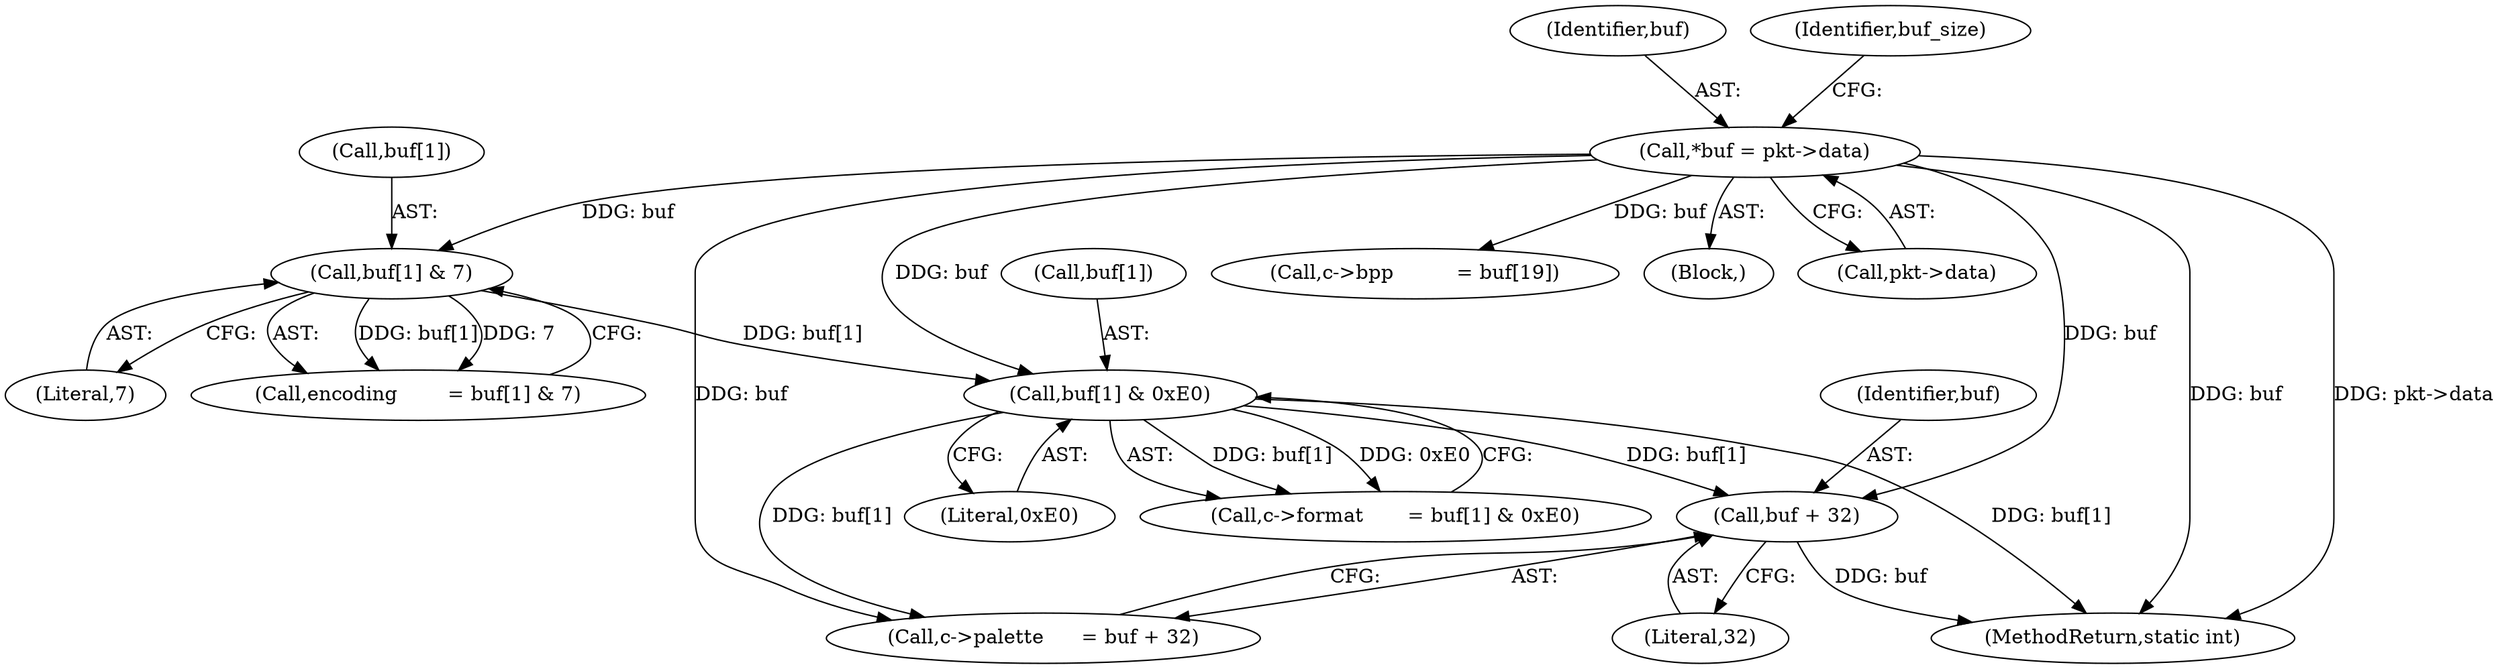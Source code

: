 digraph "0_FFmpeg_e1b60aad77c27ed5d4dfc11e5e6a05a38c70489d@pointer" {
"1000188" [label="(Call,buf + 32)"];
"1000149" [label="(Call,buf[1] & 0xE0)"];
"1000140" [label="(Call,buf[1] & 7)"];
"1000127" [label="(Call,*buf = pkt->data)"];
"1000168" [label="(Call,c->bpp          = buf[19])"];
"1000508" [label="(MethodReturn,static int)"];
"1000189" [label="(Identifier,buf)"];
"1000190" [label="(Literal,32)"];
"1000188" [label="(Call,buf + 32)"];
"1000150" [label="(Call,buf[1])"];
"1000144" [label="(Literal,7)"];
"1000128" [label="(Identifier,buf)"];
"1000184" [label="(Call,c->palette      = buf + 32)"];
"1000127" [label="(Call,*buf = pkt->data)"];
"1000153" [label="(Literal,0xE0)"];
"1000140" [label="(Call,buf[1] & 7)"];
"1000149" [label="(Call,buf[1] & 0xE0)"];
"1000105" [label="(Block,)"];
"1000141" [label="(Call,buf[1])"];
"1000145" [label="(Call,c->format       = buf[1] & 0xE0)"];
"1000129" [label="(Call,pkt->data)"];
"1000134" [label="(Identifier,buf_size)"];
"1000138" [label="(Call,encoding        = buf[1] & 7)"];
"1000188" -> "1000184"  [label="AST: "];
"1000188" -> "1000190"  [label="CFG: "];
"1000189" -> "1000188"  [label="AST: "];
"1000190" -> "1000188"  [label="AST: "];
"1000184" -> "1000188"  [label="CFG: "];
"1000188" -> "1000508"  [label="DDG: buf"];
"1000149" -> "1000188"  [label="DDG: buf[1]"];
"1000127" -> "1000188"  [label="DDG: buf"];
"1000149" -> "1000145"  [label="AST: "];
"1000149" -> "1000153"  [label="CFG: "];
"1000150" -> "1000149"  [label="AST: "];
"1000153" -> "1000149"  [label="AST: "];
"1000145" -> "1000149"  [label="CFG: "];
"1000149" -> "1000508"  [label="DDG: buf[1]"];
"1000149" -> "1000145"  [label="DDG: buf[1]"];
"1000149" -> "1000145"  [label="DDG: 0xE0"];
"1000140" -> "1000149"  [label="DDG: buf[1]"];
"1000127" -> "1000149"  [label="DDG: buf"];
"1000149" -> "1000184"  [label="DDG: buf[1]"];
"1000140" -> "1000138"  [label="AST: "];
"1000140" -> "1000144"  [label="CFG: "];
"1000141" -> "1000140"  [label="AST: "];
"1000144" -> "1000140"  [label="AST: "];
"1000138" -> "1000140"  [label="CFG: "];
"1000140" -> "1000138"  [label="DDG: buf[1]"];
"1000140" -> "1000138"  [label="DDG: 7"];
"1000127" -> "1000140"  [label="DDG: buf"];
"1000127" -> "1000105"  [label="AST: "];
"1000127" -> "1000129"  [label="CFG: "];
"1000128" -> "1000127"  [label="AST: "];
"1000129" -> "1000127"  [label="AST: "];
"1000134" -> "1000127"  [label="CFG: "];
"1000127" -> "1000508"  [label="DDG: pkt->data"];
"1000127" -> "1000508"  [label="DDG: buf"];
"1000127" -> "1000168"  [label="DDG: buf"];
"1000127" -> "1000184"  [label="DDG: buf"];
}
